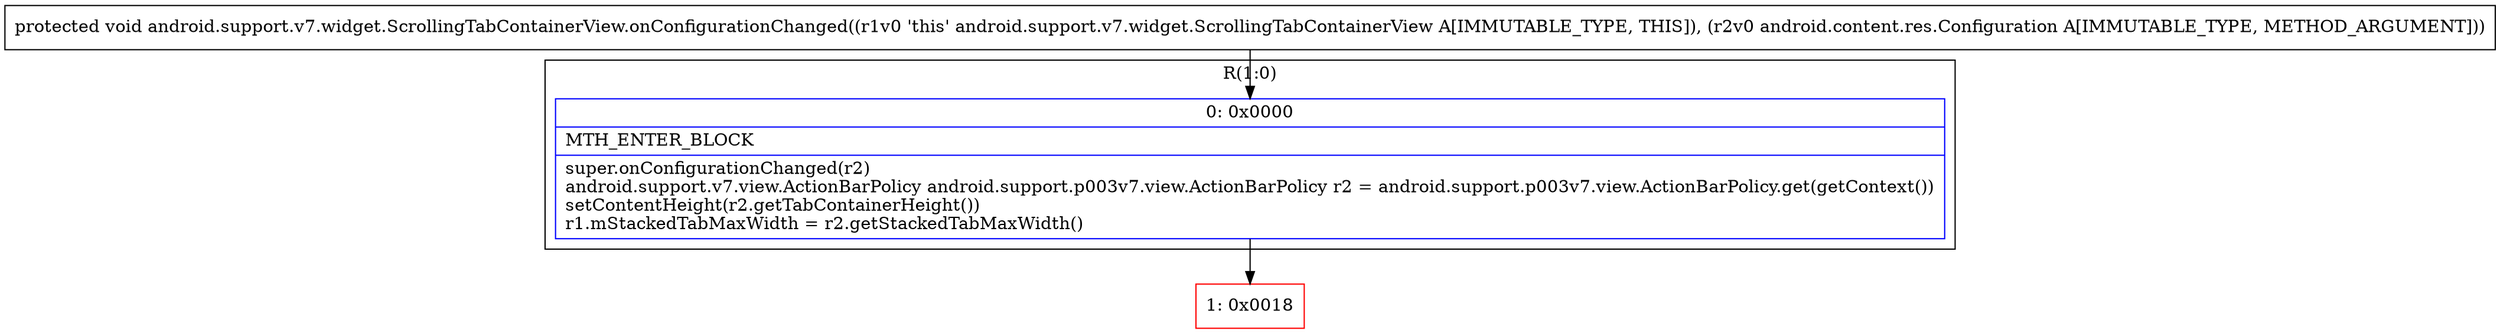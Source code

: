 digraph "CFG forandroid.support.v7.widget.ScrollingTabContainerView.onConfigurationChanged(Landroid\/content\/res\/Configuration;)V" {
subgraph cluster_Region_1221169002 {
label = "R(1:0)";
node [shape=record,color=blue];
Node_0 [shape=record,label="{0\:\ 0x0000|MTH_ENTER_BLOCK\l|super.onConfigurationChanged(r2)\landroid.support.v7.view.ActionBarPolicy android.support.p003v7.view.ActionBarPolicy r2 = android.support.p003v7.view.ActionBarPolicy.get(getContext())\lsetContentHeight(r2.getTabContainerHeight())\lr1.mStackedTabMaxWidth = r2.getStackedTabMaxWidth()\l}"];
}
Node_1 [shape=record,color=red,label="{1\:\ 0x0018}"];
MethodNode[shape=record,label="{protected void android.support.v7.widget.ScrollingTabContainerView.onConfigurationChanged((r1v0 'this' android.support.v7.widget.ScrollingTabContainerView A[IMMUTABLE_TYPE, THIS]), (r2v0 android.content.res.Configuration A[IMMUTABLE_TYPE, METHOD_ARGUMENT])) }"];
MethodNode -> Node_0;
Node_0 -> Node_1;
}

